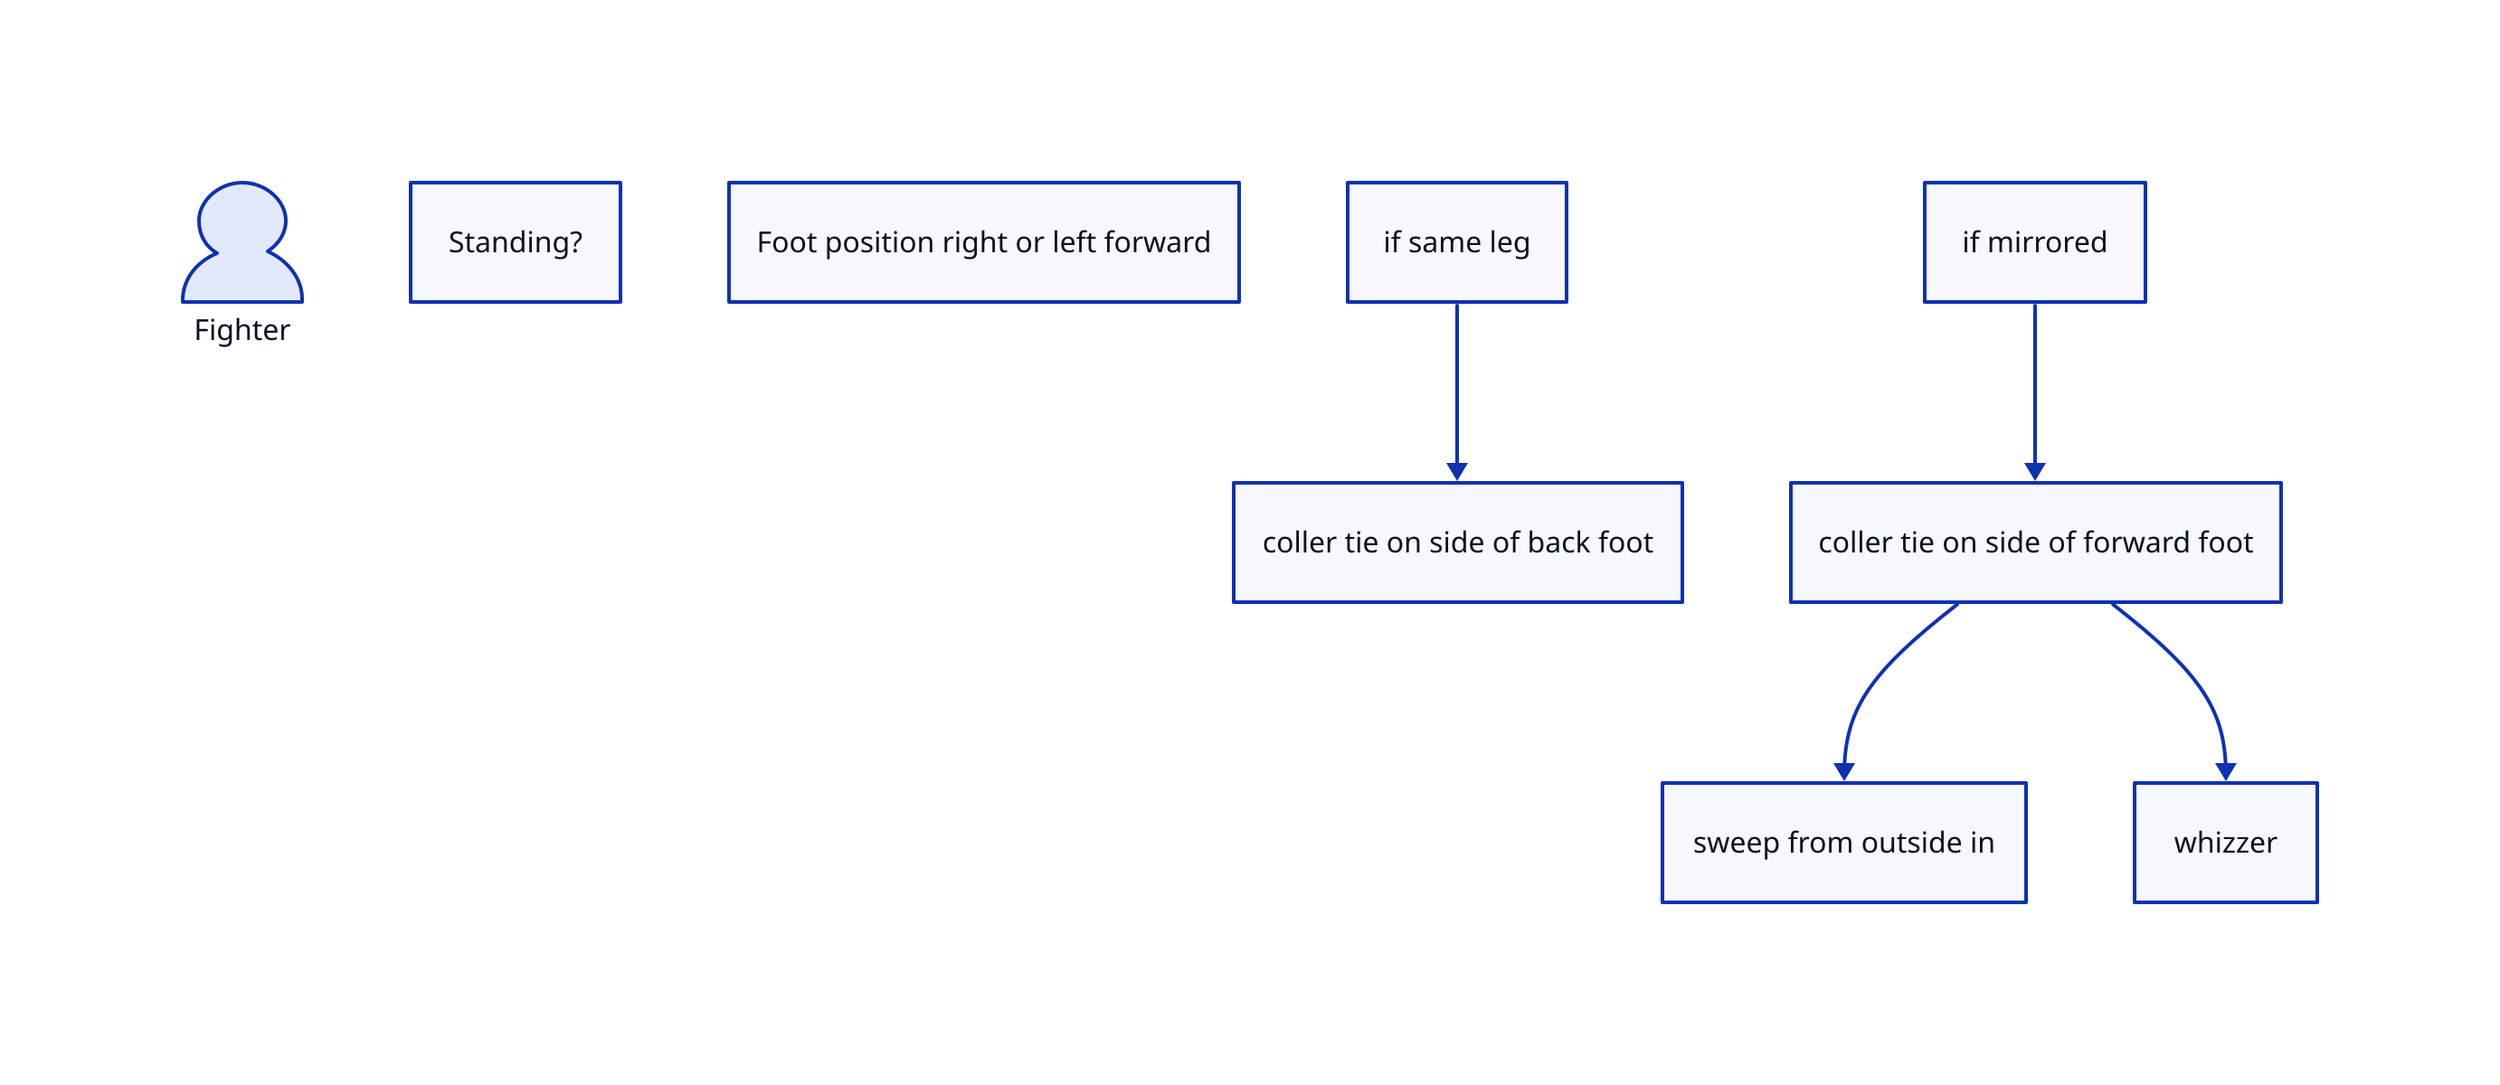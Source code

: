 Fighter.shape: person

Standing?
Foot position right or left forward

if same leg -> coller tie on side of back foot

if mirrored -> coller tie on side of forward foot -> sweep from outside in
coller tie on side of forward foot -> whizzer
